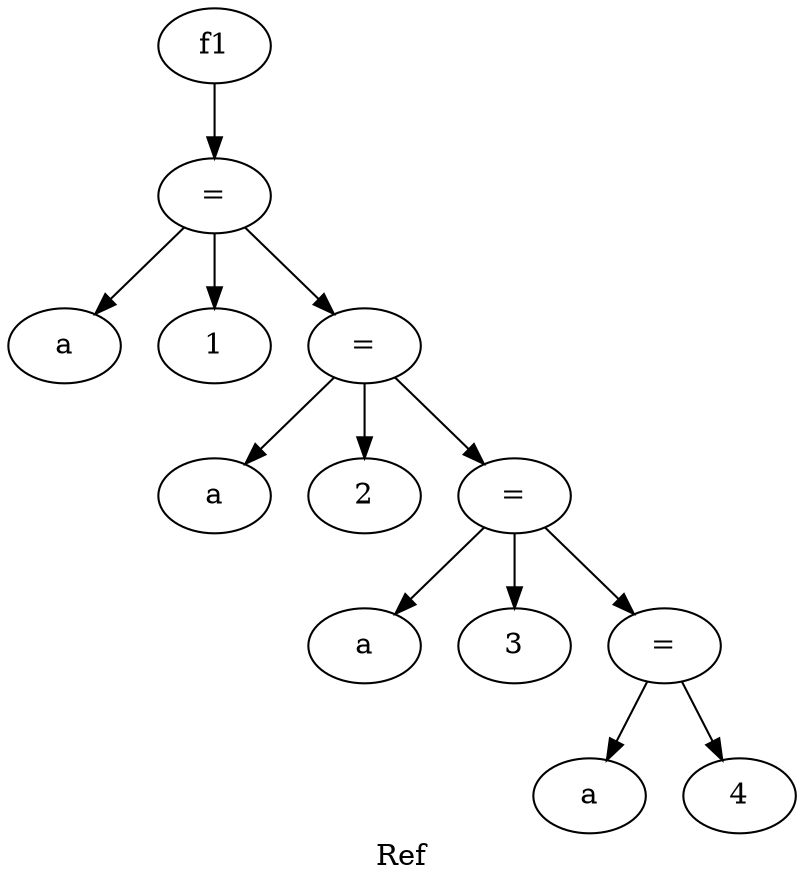 digraph {
label="Ref";
x5600ad3e3340 -> x5600ad3e28d0
x5600ad3e28d0 -> x5600ad3e2710
x5600ad3e28d0 -> x5600ad3e27f0
x5600ad3e28d0 -> x5600ad3e2c00
x5600ad3e2c00 -> x5600ad3e2a40
x5600ad3e2c00 -> x5600ad3e2b20
x5600ad3e2c00 -> x5600ad3e2f30
x5600ad3e2f30 -> x5600ad3e2d70
x5600ad3e2f30 -> x5600ad3e2e50
x5600ad3e2f30 -> x5600ad3e3260
x5600ad3e3260 -> x5600ad3e30a0
x5600ad3e3260 -> x5600ad3e3180
x5600ad3e3340 [label="f1"];
x5600ad3e28d0 [label="="];
x5600ad3e2710 [label="a"];
x5600ad3e27f0 [label="1"];
x5600ad3e2c00 [label="="];
x5600ad3e2a40 [label="a"];
x5600ad3e2b20 [label="2"];
x5600ad3e2f30 [label="="];
x5600ad3e2d70 [label="a"];
x5600ad3e2e50 [label="3"];
x5600ad3e3260 [label="="];
x5600ad3e30a0 [label="a"];
x5600ad3e3180 [label="4"];
}
